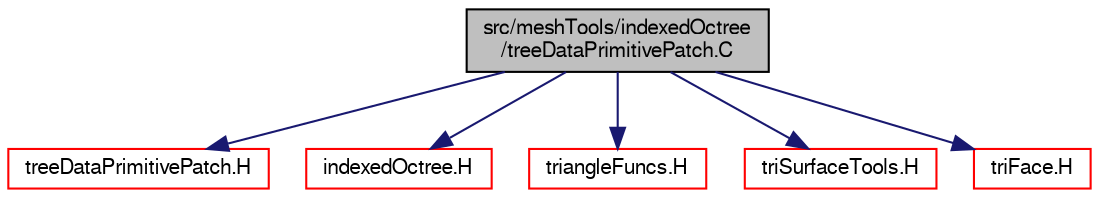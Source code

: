 digraph "src/meshTools/indexedOctree/treeDataPrimitivePatch.C"
{
  bgcolor="transparent";
  edge [fontname="FreeSans",fontsize="10",labelfontname="FreeSans",labelfontsize="10"];
  node [fontname="FreeSans",fontsize="10",shape=record];
  Node0 [label="src/meshTools/indexedOctree\l/treeDataPrimitivePatch.C",height=0.2,width=0.4,color="black", fillcolor="grey75", style="filled", fontcolor="black"];
  Node0 -> Node1 [color="midnightblue",fontsize="10",style="solid",fontname="FreeSans"];
  Node1 [label="treeDataPrimitivePatch.H",height=0.2,width=0.4,color="red",URL="$a07568.html"];
  Node0 -> Node153 [color="midnightblue",fontsize="10",style="solid",fontname="FreeSans"];
  Node153 [label="indexedOctree.H",height=0.2,width=0.4,color="red",URL="$a08387.html"];
  Node0 -> Node163 [color="midnightblue",fontsize="10",style="solid",fontname="FreeSans"];
  Node163 [label="triangleFuncs.H",height=0.2,width=0.4,color="red",URL="$a08231.html"];
  Node0 -> Node164 [color="midnightblue",fontsize="10",style="solid",fontname="FreeSans"];
  Node164 [label="triSurfaceTools.H",height=0.2,width=0.4,color="red",URL="$a08264.html"];
  Node0 -> Node173 [color="midnightblue",fontsize="10",style="solid",fontname="FreeSans"];
  Node173 [label="triFace.H",height=0.2,width=0.4,color="red",URL="$a11366.html"];
}
